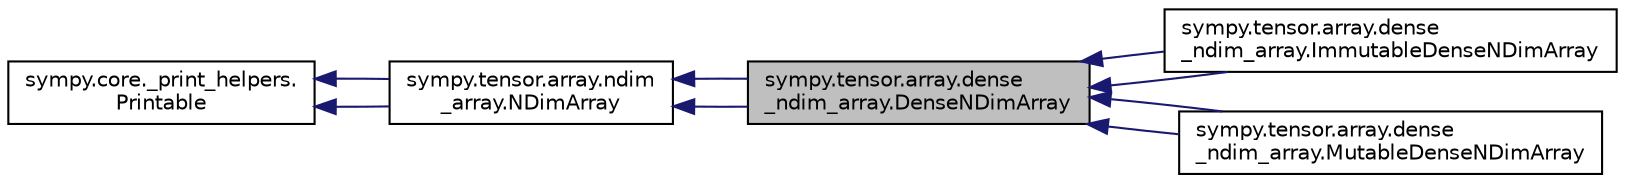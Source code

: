 digraph "sympy.tensor.array.dense_ndim_array.DenseNDimArray"
{
 // LATEX_PDF_SIZE
  edge [fontname="Helvetica",fontsize="10",labelfontname="Helvetica",labelfontsize="10"];
  node [fontname="Helvetica",fontsize="10",shape=record];
  rankdir="LR";
  Node1 [label="sympy.tensor.array.dense\l_ndim_array.DenseNDimArray",height=0.2,width=0.4,color="black", fillcolor="grey75", style="filled", fontcolor="black",tooltip=" "];
  Node2 -> Node1 [dir="back",color="midnightblue",fontsize="10",style="solid",fontname="Helvetica"];
  Node2 [label="sympy.tensor.array.ndim\l_array.NDimArray",height=0.2,width=0.4,color="black", fillcolor="white", style="filled",URL="$classsympy_1_1tensor_1_1array_1_1ndim__array_1_1NDimArray.html",tooltip=" "];
  Node3 -> Node2 [dir="back",color="midnightblue",fontsize="10",style="solid",fontname="Helvetica"];
  Node3 [label="sympy.core._print_helpers.\lPrintable",height=0.2,width=0.4,color="black", fillcolor="white", style="filled",URL="$classsympy_1_1core_1_1__print__helpers_1_1Printable.html",tooltip=" "];
  Node3 -> Node2 [dir="back",color="midnightblue",fontsize="10",style="solid",fontname="Helvetica"];
  Node2 -> Node1 [dir="back",color="midnightblue",fontsize="10",style="solid",fontname="Helvetica"];
  Node1 -> Node4 [dir="back",color="midnightblue",fontsize="10",style="solid",fontname="Helvetica"];
  Node4 [label="sympy.tensor.array.dense\l_ndim_array.ImmutableDenseNDimArray",height=0.2,width=0.4,color="black", fillcolor="white", style="filled",URL="$classsympy_1_1tensor_1_1array_1_1dense__ndim__array_1_1ImmutableDenseNDimArray.html",tooltip=" "];
  Node1 -> Node4 [dir="back",color="midnightblue",fontsize="10",style="solid",fontname="Helvetica"];
  Node1 -> Node5 [dir="back",color="midnightblue",fontsize="10",style="solid",fontname="Helvetica"];
  Node5 [label="sympy.tensor.array.dense\l_ndim_array.MutableDenseNDimArray",height=0.2,width=0.4,color="black", fillcolor="white", style="filled",URL="$classsympy_1_1tensor_1_1array_1_1dense__ndim__array_1_1MutableDenseNDimArray.html",tooltip=" "];
  Node1 -> Node5 [dir="back",color="midnightblue",fontsize="10",style="solid",fontname="Helvetica"];
}
